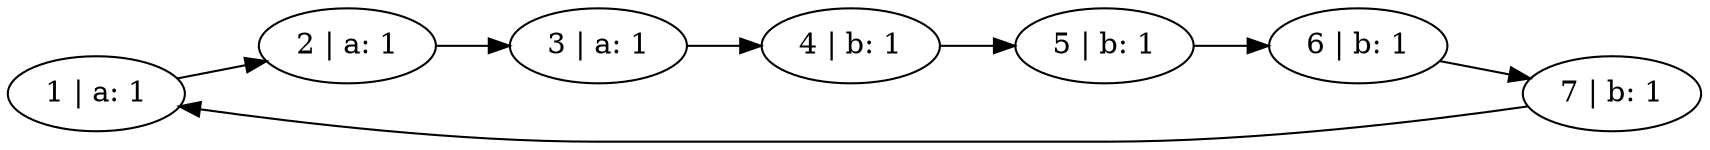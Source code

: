 digraph G {
  graph [layout=dot rankdir=LR]   
  1 [ label  = "1 | a: 1" ]
  2 [ label  = "2 | a: 1" ]
  3 [ label  = "3 | a: 1" ]
  4 [ label  = "4 | b: 1" ]
  5 [ label  = "5 | b: 1" ]
  6 [ label  = "6 | b: 1" ]
  7 [ label  = "7 | b: 1" ]
  
  1 -> 2
  2 -> 3
  3 -> 4
  4 -> 5
  5 -> 6
  6 -> 7
  7 -> 1
}
